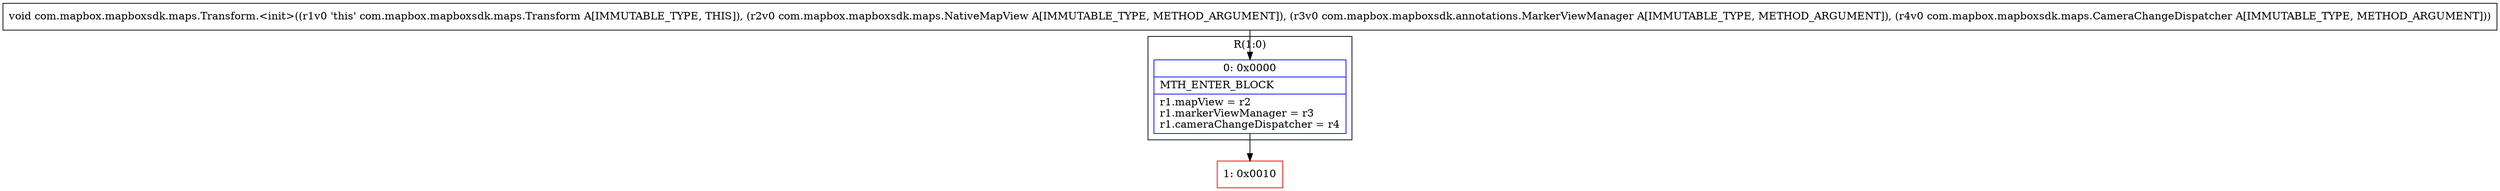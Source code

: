 digraph "CFG forcom.mapbox.mapboxsdk.maps.Transform.\<init\>(Lcom\/mapbox\/mapboxsdk\/maps\/NativeMapView;Lcom\/mapbox\/mapboxsdk\/annotations\/MarkerViewManager;Lcom\/mapbox\/mapboxsdk\/maps\/CameraChangeDispatcher;)V" {
subgraph cluster_Region_347303190 {
label = "R(1:0)";
node [shape=record,color=blue];
Node_0 [shape=record,label="{0\:\ 0x0000|MTH_ENTER_BLOCK\l|r1.mapView = r2\lr1.markerViewManager = r3\lr1.cameraChangeDispatcher = r4\l}"];
}
Node_1 [shape=record,color=red,label="{1\:\ 0x0010}"];
MethodNode[shape=record,label="{void com.mapbox.mapboxsdk.maps.Transform.\<init\>((r1v0 'this' com.mapbox.mapboxsdk.maps.Transform A[IMMUTABLE_TYPE, THIS]), (r2v0 com.mapbox.mapboxsdk.maps.NativeMapView A[IMMUTABLE_TYPE, METHOD_ARGUMENT]), (r3v0 com.mapbox.mapboxsdk.annotations.MarkerViewManager A[IMMUTABLE_TYPE, METHOD_ARGUMENT]), (r4v0 com.mapbox.mapboxsdk.maps.CameraChangeDispatcher A[IMMUTABLE_TYPE, METHOD_ARGUMENT])) }"];
MethodNode -> Node_0;
Node_0 -> Node_1;
}

